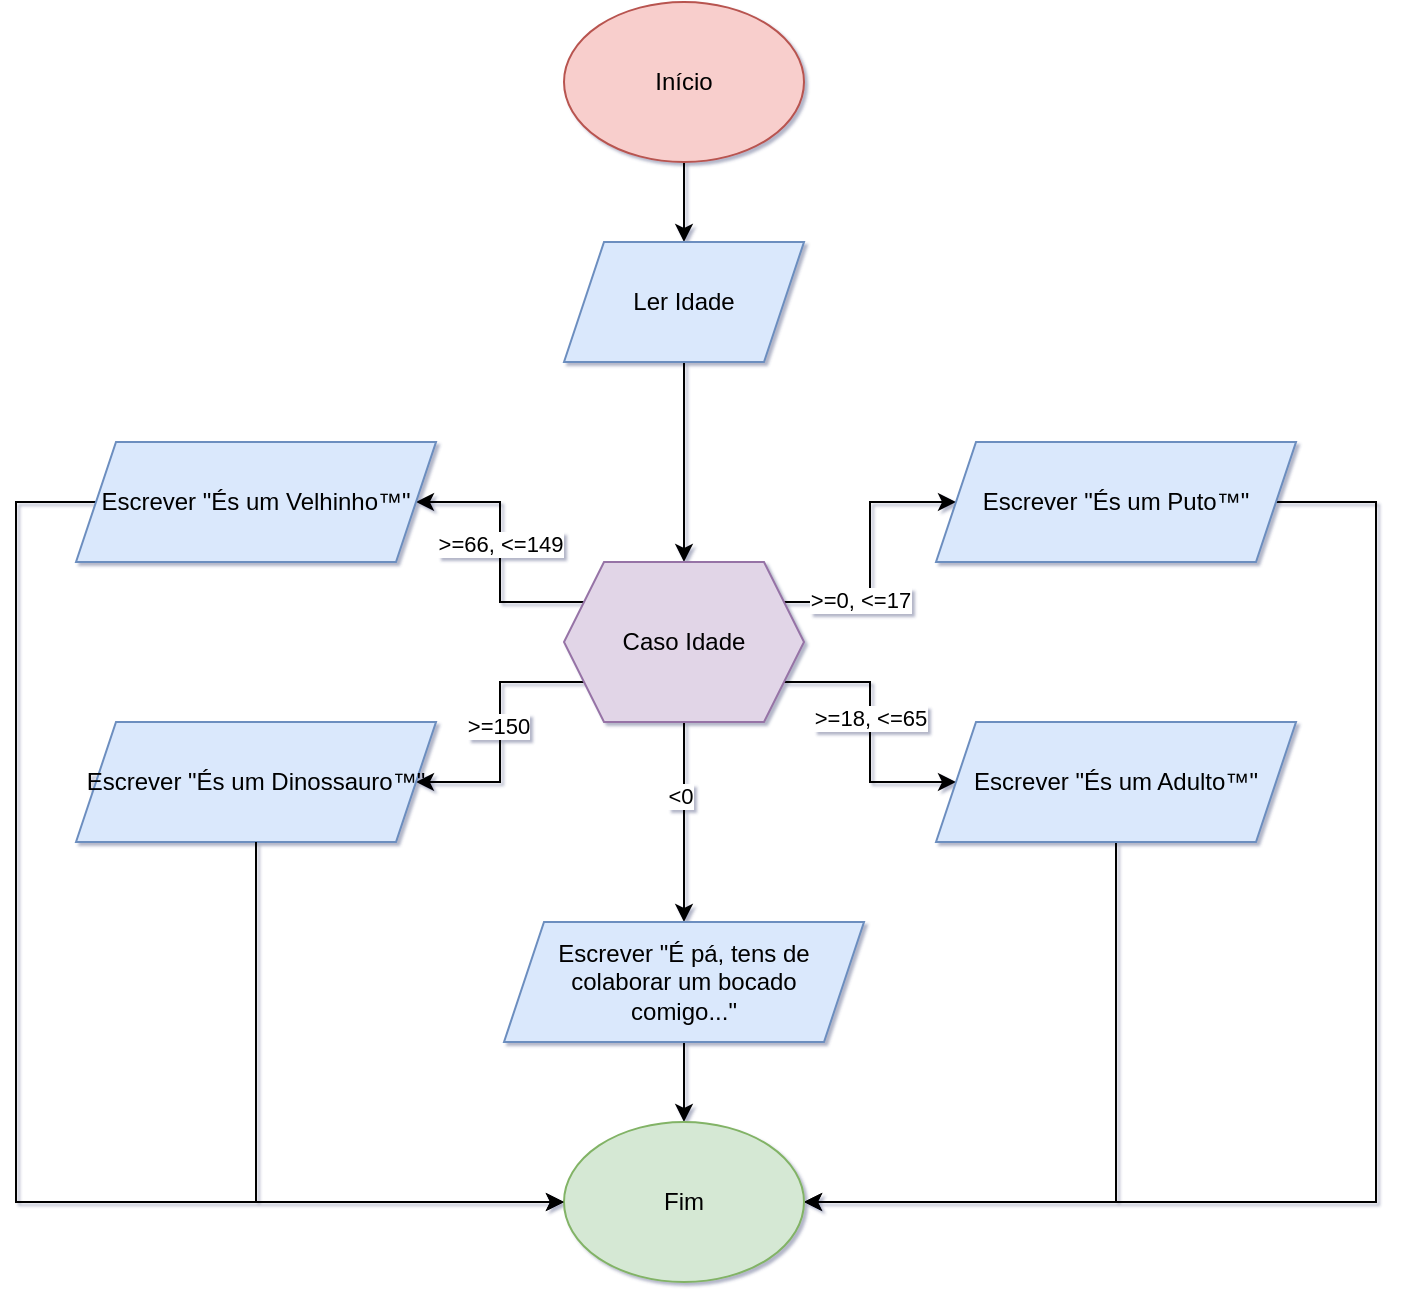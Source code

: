 <mxfile version="28.2.5">
  <diagram name="Página-1" id="RkI1d7vPZcxTIibzzzv6">
    <mxGraphModel dx="1418" dy="786" grid="1" gridSize="10" guides="1" tooltips="1" connect="1" arrows="1" fold="1" page="1" pageScale="1" pageWidth="827" pageHeight="1169" background="#FFFFFF" math="0" shadow="1">
      <root>
        <mxCell id="0" />
        <mxCell id="1" parent="0" />
        <mxCell id="T2djtcUIIECeo06jAY6j-10" value="" style="edgeStyle=orthogonalEdgeStyle;rounded=0;orthogonalLoop=1;jettySize=auto;html=1;" edge="1" parent="1" source="T2djtcUIIECeo06jAY6j-1" target="T2djtcUIIECeo06jAY6j-2">
          <mxGeometry relative="1" as="geometry" />
        </mxCell>
        <mxCell id="T2djtcUIIECeo06jAY6j-1" value="Início" style="ellipse;whiteSpace=wrap;html=1;fillColor=#f8cecc;strokeColor=#b85450;" vertex="1" parent="1">
          <mxGeometry x="354" y="40" width="120" height="80" as="geometry" />
        </mxCell>
        <mxCell id="T2djtcUIIECeo06jAY6j-11" value="" style="edgeStyle=orthogonalEdgeStyle;rounded=0;orthogonalLoop=1;jettySize=auto;html=1;" edge="1" parent="1" source="T2djtcUIIECeo06jAY6j-2" target="T2djtcUIIECeo06jAY6j-3">
          <mxGeometry relative="1" as="geometry" />
        </mxCell>
        <mxCell id="T2djtcUIIECeo06jAY6j-2" value="Ler Idade" style="shape=parallelogram;perimeter=parallelogramPerimeter;whiteSpace=wrap;html=1;fixedSize=1;fillColor=#dae8fc;strokeColor=#6c8ebf;" vertex="1" parent="1">
          <mxGeometry x="354" y="160" width="120" height="60" as="geometry" />
        </mxCell>
        <mxCell id="T2djtcUIIECeo06jAY6j-12" style="edgeStyle=orthogonalEdgeStyle;rounded=0;orthogonalLoop=1;jettySize=auto;html=1;" edge="1" parent="1" source="T2djtcUIIECeo06jAY6j-3" target="T2djtcUIIECeo06jAY6j-5">
          <mxGeometry relative="1" as="geometry">
            <Array as="points">
              <mxPoint x="507" y="340" />
              <mxPoint x="507" y="290" />
            </Array>
          </mxGeometry>
        </mxCell>
        <mxCell id="T2djtcUIIECeo06jAY6j-13" value="&amp;gt;=0, &amp;lt;=17" style="edgeLabel;html=1;align=center;verticalAlign=middle;resizable=0;points=[];" vertex="1" connectable="0" parent="T2djtcUIIECeo06jAY6j-12">
          <mxGeometry x="-0.444" y="1" relative="1" as="geometry">
            <mxPoint as="offset" />
          </mxGeometry>
        </mxCell>
        <mxCell id="T2djtcUIIECeo06jAY6j-14" style="edgeStyle=orthogonalEdgeStyle;rounded=0;orthogonalLoop=1;jettySize=auto;html=1;" edge="1" parent="1" source="T2djtcUIIECeo06jAY6j-3" target="T2djtcUIIECeo06jAY6j-6">
          <mxGeometry relative="1" as="geometry">
            <Array as="points">
              <mxPoint x="507" y="380" />
              <mxPoint x="507" y="430" />
            </Array>
          </mxGeometry>
        </mxCell>
        <mxCell id="T2djtcUIIECeo06jAY6j-15" value="&amp;gt;=18, &amp;lt;=65" style="edgeLabel;html=1;align=center;verticalAlign=middle;resizable=0;points=[];" vertex="1" connectable="0" parent="T2djtcUIIECeo06jAY6j-14">
          <mxGeometry x="-0.103" relative="1" as="geometry">
            <mxPoint as="offset" />
          </mxGeometry>
        </mxCell>
        <mxCell id="T2djtcUIIECeo06jAY6j-16" style="edgeStyle=orthogonalEdgeStyle;rounded=0;orthogonalLoop=1;jettySize=auto;html=1;" edge="1" parent="1" source="T2djtcUIIECeo06jAY6j-3" target="T2djtcUIIECeo06jAY6j-7">
          <mxGeometry relative="1" as="geometry">
            <Array as="points">
              <mxPoint x="322" y="340" />
              <mxPoint x="322" y="290" />
            </Array>
          </mxGeometry>
        </mxCell>
        <mxCell id="T2djtcUIIECeo06jAY6j-17" value="&amp;gt;=66, &amp;lt;=149" style="edgeLabel;html=1;align=center;verticalAlign=middle;resizable=0;points=[];" vertex="1" connectable="0" parent="T2djtcUIIECeo06jAY6j-16">
          <mxGeometry x="0.06" relative="1" as="geometry">
            <mxPoint as="offset" />
          </mxGeometry>
        </mxCell>
        <mxCell id="T2djtcUIIECeo06jAY6j-18" style="edgeStyle=orthogonalEdgeStyle;rounded=0;orthogonalLoop=1;jettySize=auto;html=1;" edge="1" parent="1" source="T2djtcUIIECeo06jAY6j-3" target="T2djtcUIIECeo06jAY6j-8">
          <mxGeometry relative="1" as="geometry">
            <Array as="points">
              <mxPoint x="322" y="380" />
              <mxPoint x="322" y="430" />
            </Array>
          </mxGeometry>
        </mxCell>
        <mxCell id="T2djtcUIIECeo06jAY6j-19" value="&amp;gt;=150" style="edgeLabel;html=1;align=center;verticalAlign=middle;resizable=0;points=[];" vertex="1" connectable="0" parent="T2djtcUIIECeo06jAY6j-18">
          <mxGeometry x="-0.045" y="-1" relative="1" as="geometry">
            <mxPoint as="offset" />
          </mxGeometry>
        </mxCell>
        <mxCell id="T2djtcUIIECeo06jAY6j-20" value="" style="edgeStyle=orthogonalEdgeStyle;rounded=0;orthogonalLoop=1;jettySize=auto;html=1;" edge="1" parent="1" source="T2djtcUIIECeo06jAY6j-3" target="T2djtcUIIECeo06jAY6j-4">
          <mxGeometry relative="1" as="geometry" />
        </mxCell>
        <mxCell id="T2djtcUIIECeo06jAY6j-21" value="&amp;lt;0" style="edgeLabel;html=1;align=center;verticalAlign=middle;resizable=0;points=[];" vertex="1" connectable="0" parent="T2djtcUIIECeo06jAY6j-20">
          <mxGeometry x="-0.26" y="-2" relative="1" as="geometry">
            <mxPoint as="offset" />
          </mxGeometry>
        </mxCell>
        <mxCell id="T2djtcUIIECeo06jAY6j-3" value="Caso Idade" style="shape=hexagon;perimeter=hexagonPerimeter2;whiteSpace=wrap;html=1;fixedSize=1;fillColor=#e1d5e7;strokeColor=#9673a6;" vertex="1" parent="1">
          <mxGeometry x="354" y="320" width="120" height="80" as="geometry" />
        </mxCell>
        <mxCell id="T2djtcUIIECeo06jAY6j-22" value="" style="edgeStyle=orthogonalEdgeStyle;rounded=0;orthogonalLoop=1;jettySize=auto;html=1;" edge="1" parent="1" source="T2djtcUIIECeo06jAY6j-4" target="T2djtcUIIECeo06jAY6j-9">
          <mxGeometry relative="1" as="geometry" />
        </mxCell>
        <mxCell id="T2djtcUIIECeo06jAY6j-4" value="Escrever &quot;É pá, tens de colaborar um bocado&lt;div&gt;comigo...&quot;&lt;/div&gt;" style="shape=parallelogram;perimeter=parallelogramPerimeter;whiteSpace=wrap;html=1;fixedSize=1;fillColor=#dae8fc;strokeColor=#6c8ebf;" vertex="1" parent="1">
          <mxGeometry x="324" y="500" width="180" height="60" as="geometry" />
        </mxCell>
        <mxCell id="T2djtcUIIECeo06jAY6j-26" style="edgeStyle=orthogonalEdgeStyle;rounded=0;orthogonalLoop=1;jettySize=auto;html=1;" edge="1" parent="1" source="T2djtcUIIECeo06jAY6j-5" target="T2djtcUIIECeo06jAY6j-9">
          <mxGeometry relative="1" as="geometry">
            <Array as="points">
              <mxPoint x="760" y="290" />
              <mxPoint x="760" y="640" />
            </Array>
          </mxGeometry>
        </mxCell>
        <mxCell id="T2djtcUIIECeo06jAY6j-5" value="Escrever&amp;nbsp;&lt;span style=&quot;background-color: transparent; color: light-dark(rgb(0, 0, 0), rgb(255, 255, 255));&quot;&gt;&quot;És um Puto™&lt;/span&gt;&lt;span style=&quot;background-color: transparent; color: light-dark(rgb(0, 0, 0), rgb(255, 255, 255));&quot;&gt;&quot;&lt;/span&gt;" style="shape=parallelogram;perimeter=parallelogramPerimeter;whiteSpace=wrap;html=1;fixedSize=1;fillColor=#dae8fc;strokeColor=#6c8ebf;" vertex="1" parent="1">
          <mxGeometry x="540" y="260" width="180" height="60" as="geometry" />
        </mxCell>
        <mxCell id="T2djtcUIIECeo06jAY6j-25" style="edgeStyle=orthogonalEdgeStyle;rounded=0;orthogonalLoop=1;jettySize=auto;html=1;" edge="1" parent="1" source="T2djtcUIIECeo06jAY6j-6" target="T2djtcUIIECeo06jAY6j-9">
          <mxGeometry relative="1" as="geometry">
            <Array as="points">
              <mxPoint x="630" y="640" />
            </Array>
          </mxGeometry>
        </mxCell>
        <mxCell id="T2djtcUIIECeo06jAY6j-6" value="Escrever&amp;nbsp;&lt;span style=&quot;background-color: transparent; color: light-dark(rgb(0, 0, 0), rgb(255, 255, 255));&quot;&gt;&quot;És um Adulto™&lt;/span&gt;&lt;span style=&quot;background-color: transparent; color: light-dark(rgb(0, 0, 0), rgb(255, 255, 255));&quot;&gt;&quot;&lt;/span&gt;" style="shape=parallelogram;perimeter=parallelogramPerimeter;whiteSpace=wrap;html=1;fixedSize=1;fillColor=#dae8fc;strokeColor=#6c8ebf;" vertex="1" parent="1">
          <mxGeometry x="540" y="400" width="180" height="60" as="geometry" />
        </mxCell>
        <mxCell id="T2djtcUIIECeo06jAY6j-24" style="edgeStyle=orthogonalEdgeStyle;rounded=0;orthogonalLoop=1;jettySize=auto;html=1;" edge="1" parent="1" source="T2djtcUIIECeo06jAY6j-7" target="T2djtcUIIECeo06jAY6j-9">
          <mxGeometry relative="1" as="geometry">
            <Array as="points">
              <mxPoint x="80" y="290" />
              <mxPoint x="80" y="640" />
            </Array>
          </mxGeometry>
        </mxCell>
        <mxCell id="T2djtcUIIECeo06jAY6j-7" value="Escrever&amp;nbsp;&lt;span style=&quot;background-color: transparent; color: light-dark(rgb(0, 0, 0), rgb(255, 255, 255));&quot;&gt;&quot;És um Velhinho™&lt;/span&gt;&lt;span style=&quot;background-color: transparent; color: light-dark(rgb(0, 0, 0), rgb(255, 255, 255));&quot;&gt;&quot;&lt;/span&gt;" style="shape=parallelogram;perimeter=parallelogramPerimeter;whiteSpace=wrap;html=1;fixedSize=1;fillColor=#dae8fc;strokeColor=#6c8ebf;" vertex="1" parent="1">
          <mxGeometry x="110" y="260" width="180" height="60" as="geometry" />
        </mxCell>
        <mxCell id="T2djtcUIIECeo06jAY6j-8" value="Escrever&amp;nbsp;&lt;span style=&quot;background-color: transparent; color: light-dark(rgb(0, 0, 0), rgb(255, 255, 255));&quot;&gt;&quot;És um Dinossauro™&lt;/span&gt;&lt;span style=&quot;background-color: transparent; color: light-dark(rgb(0, 0, 0), rgb(255, 255, 255));&quot;&gt;&quot;&lt;/span&gt;" style="shape=parallelogram;perimeter=parallelogramPerimeter;whiteSpace=wrap;html=1;fixedSize=1;fillColor=#dae8fc;strokeColor=#6c8ebf;" vertex="1" parent="1">
          <mxGeometry x="110" y="400" width="180" height="60" as="geometry" />
        </mxCell>
        <mxCell id="T2djtcUIIECeo06jAY6j-9" value="Fim" style="ellipse;whiteSpace=wrap;html=1;fillColor=#d5e8d4;strokeColor=#82b366;" vertex="1" parent="1">
          <mxGeometry x="354" y="600" width="120" height="80" as="geometry" />
        </mxCell>
        <mxCell id="T2djtcUIIECeo06jAY6j-23" style="edgeStyle=orthogonalEdgeStyle;rounded=0;orthogonalLoop=1;jettySize=auto;html=1;" edge="1" parent="1" source="T2djtcUIIECeo06jAY6j-8" target="T2djtcUIIECeo06jAY6j-9">
          <mxGeometry relative="1" as="geometry">
            <Array as="points">
              <mxPoint x="200" y="640" />
            </Array>
          </mxGeometry>
        </mxCell>
      </root>
    </mxGraphModel>
  </diagram>
</mxfile>
